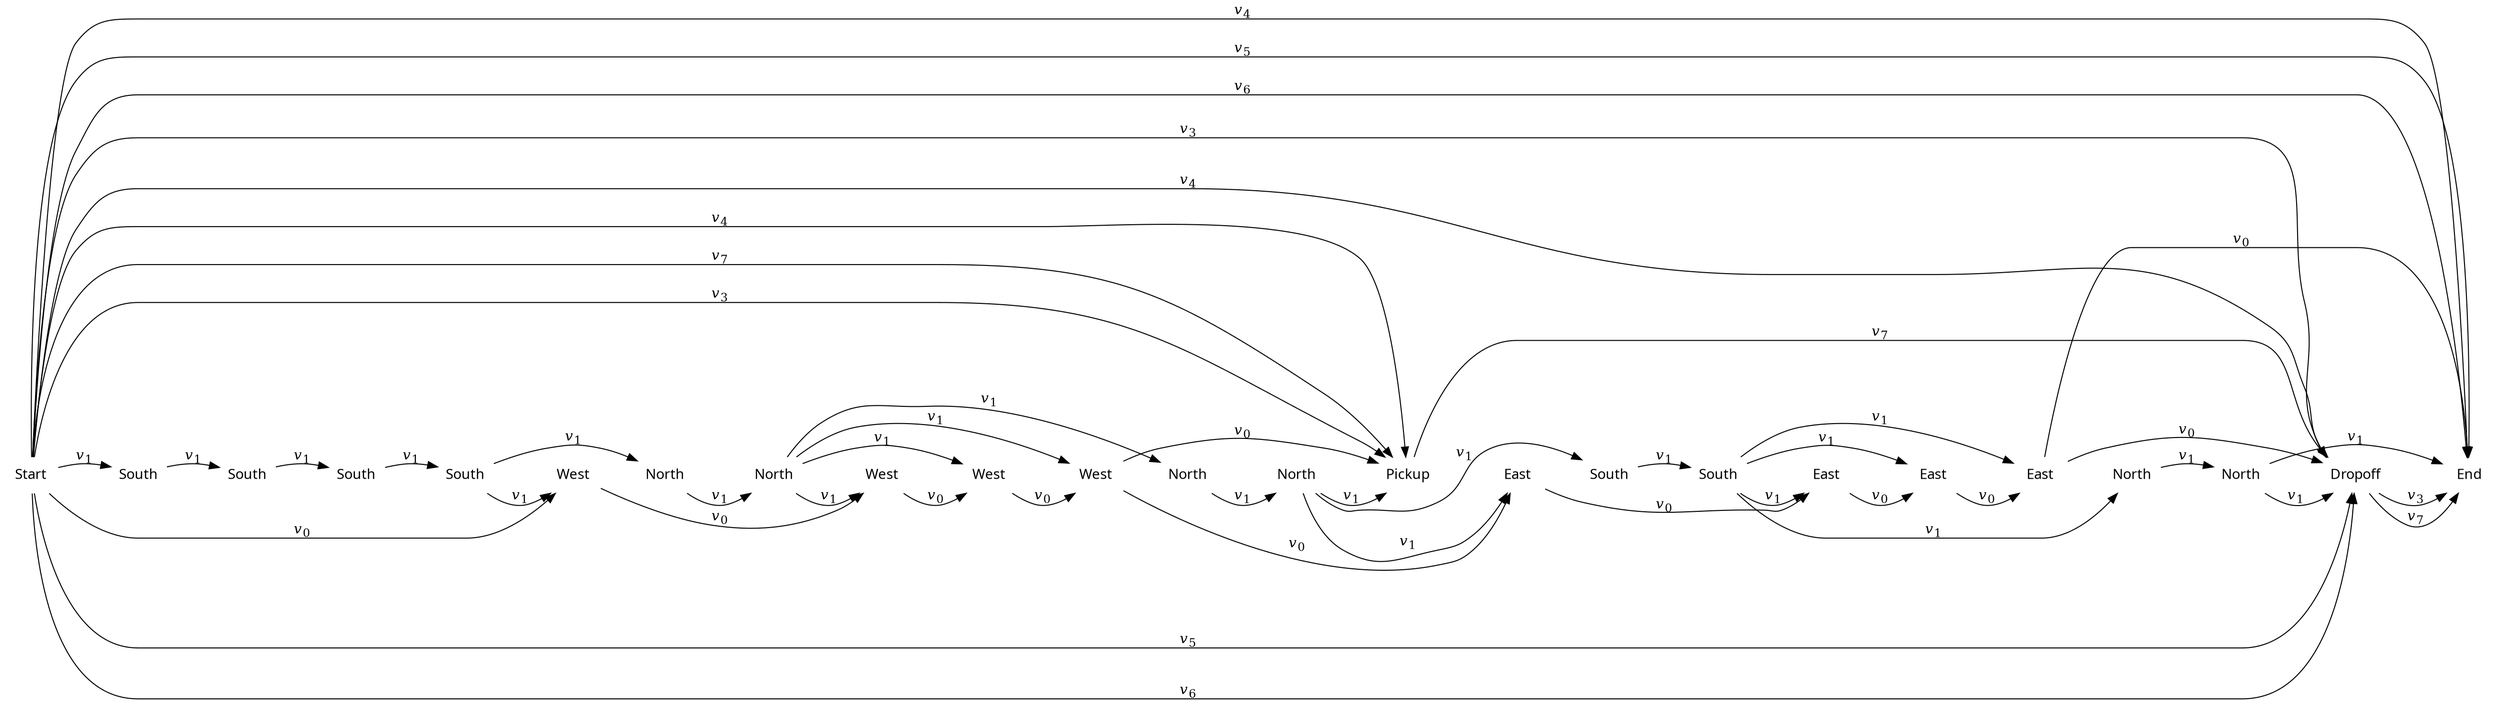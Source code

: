 digraph cat {
rankdir=LR
node [shape=plaintext]
edge [arrowhead=normal]

0 [label="Start",fontname="sans"]
1 [label="South",fontname="sans"]
2 [label="South",fontname="sans"]
3 [label="South",fontname="sans"]
4 [label="South",fontname="sans"]
5 [label="West",fontname="sans"]
6 [label="North",fontname="sans"]
7 [label="North",fontname="sans"]
8 [label="West",fontname="sans"]
9 [label="West",fontname="sans"]
10 [label="West",fontname="sans"]
11 [label="North",fontname="sans"]
12 [label="North",fontname="sans"]
13 [label="Pickup",fontname="sans"]
14 [label="East",fontname="sans"]
15 [label="South",fontname="sans"]
16 [label="South",fontname="sans"]
17 [label="East",fontname="sans"]
18 [label="East",fontname="sans"]
19 [label="East",fontname="sans"]
20 [label="North",fontname="sans"]
21 [label="North",fontname="sans"]
22 [label="Dropoff",fontname="sans"]
23 [label="End",fontname="sans"]

0 -> 5 [label=<<i>v</i><sub>0</sub>>]
0 -> 1 [label=<<i>v</i><sub>1</sub>>]
0 -> 13 [label=<<i>v</i><sub>3</sub>>]
0 -> 22 [label=<<i>v</i><sub>3</sub>>]
0 -> 13 [label=<<i>v</i><sub>4</sub>>]
0 -> 22 [label=<<i>v</i><sub>4</sub>>]
0 -> 23 [label=<<i>v</i><sub>4</sub>>]
0 -> 22 [label=<<i>v</i><sub>5</sub>>]
0 -> 23 [label=<<i>v</i><sub>5</sub>>]
0 -> 22 [label=<<i>v</i><sub>6</sub>>]
0 -> 23 [label=<<i>v</i><sub>6</sub>>]
0 -> 13 [label=<<i>v</i><sub>7</sub>>]
1 -> 2 [label=<<i>v</i><sub>1</sub>>]
2 -> 3 [label=<<i>v</i><sub>1</sub>>]
3 -> 4 [label=<<i>v</i><sub>1</sub>>]
4 -> 5 [label=<<i>v</i><sub>1</sub>>]
4 -> 6 [label=<<i>v</i><sub>1</sub>>]
5 -> 8 [label=<<i>v</i><sub>0</sub>>]
6 -> 7 [label=<<i>v</i><sub>1</sub>>]
7 -> 8 [label=<<i>v</i><sub>1</sub>>]
7 -> 9 [label=<<i>v</i><sub>1</sub>>]
7 -> 10 [label=<<i>v</i><sub>1</sub>>]
7 -> 11 [label=<<i>v</i><sub>1</sub>>]
8 -> 9 [label=<<i>v</i><sub>0</sub>>]
9 -> 10 [label=<<i>v</i><sub>0</sub>>]
10 -> 13 [label=<<i>v</i><sub>0</sub>>]
10 -> 14 [label=<<i>v</i><sub>0</sub>>]
11 -> 12 [label=<<i>v</i><sub>1</sub>>]
12 -> 13 [label=<<i>v</i><sub>1</sub>>]
12 -> 14 [label=<<i>v</i><sub>1</sub>>]
12 -> 15 [label=<<i>v</i><sub>1</sub>>]
13 -> 22 [label=<<i>v</i><sub>7</sub>>]
14 -> 17 [label=<<i>v</i><sub>0</sub>>]
15 -> 16 [label=<<i>v</i><sub>1</sub>>]
16 -> 17 [label=<<i>v</i><sub>1</sub>>]
16 -> 18 [label=<<i>v</i><sub>1</sub>>]
16 -> 19 [label=<<i>v</i><sub>1</sub>>]
16 -> 20 [label=<<i>v</i><sub>1</sub>>]
17 -> 18 [label=<<i>v</i><sub>0</sub>>]
18 -> 19 [label=<<i>v</i><sub>0</sub>>]
19 -> 22 [label=<<i>v</i><sub>0</sub>>]
19 -> 23 [label=<<i>v</i><sub>0</sub>>]
20 -> 21 [label=<<i>v</i><sub>1</sub>>]
21 -> 22 [label=<<i>v</i><sub>1</sub>>]
21 -> 23 [label=<<i>v</i><sub>1</sub>>]
22 -> 23 [label=<<i>v</i><sub>3</sub>>]
22 -> 23 [label=<<i>v</i><sub>7</sub>>]

# To line up the actions
0 -> 1 [weight=100,style=invis]
1 -> 2 [weight=100,style=invis]
2 -> 3 [weight=100,style=invis]
3 -> 4 [weight=100,style=invis]
4 -> 5 [weight=100,style=invis]
5 -> 6 [weight=100,style=invis]
6 -> 7 [weight=100,style=invis]
7 -> 8 [weight=100,style=invis]
8 -> 9 [weight=100,style=invis]
9 -> 10 [weight=100,style=invis]
10 -> 11 [weight=100,style=invis]
11 -> 12 [weight=100,style=invis]
12 -> 13 [weight=100,style=invis]
13 -> 14 [weight=100,style=invis]
14 -> 15 [weight=100,style=invis]
15 -> 16 [weight=100,style=invis]
16 -> 17 [weight=100,style=invis]
17 -> 18 [weight=100,style=invis]
18 -> 19 [weight=100,style=invis]
19 -> 20 [weight=100,style=invis]
20 -> 21 [weight=100,style=invis]
21 -> 22 [weight=100,style=invis]
22 -> 23 [weight=100,style=invis]
}
